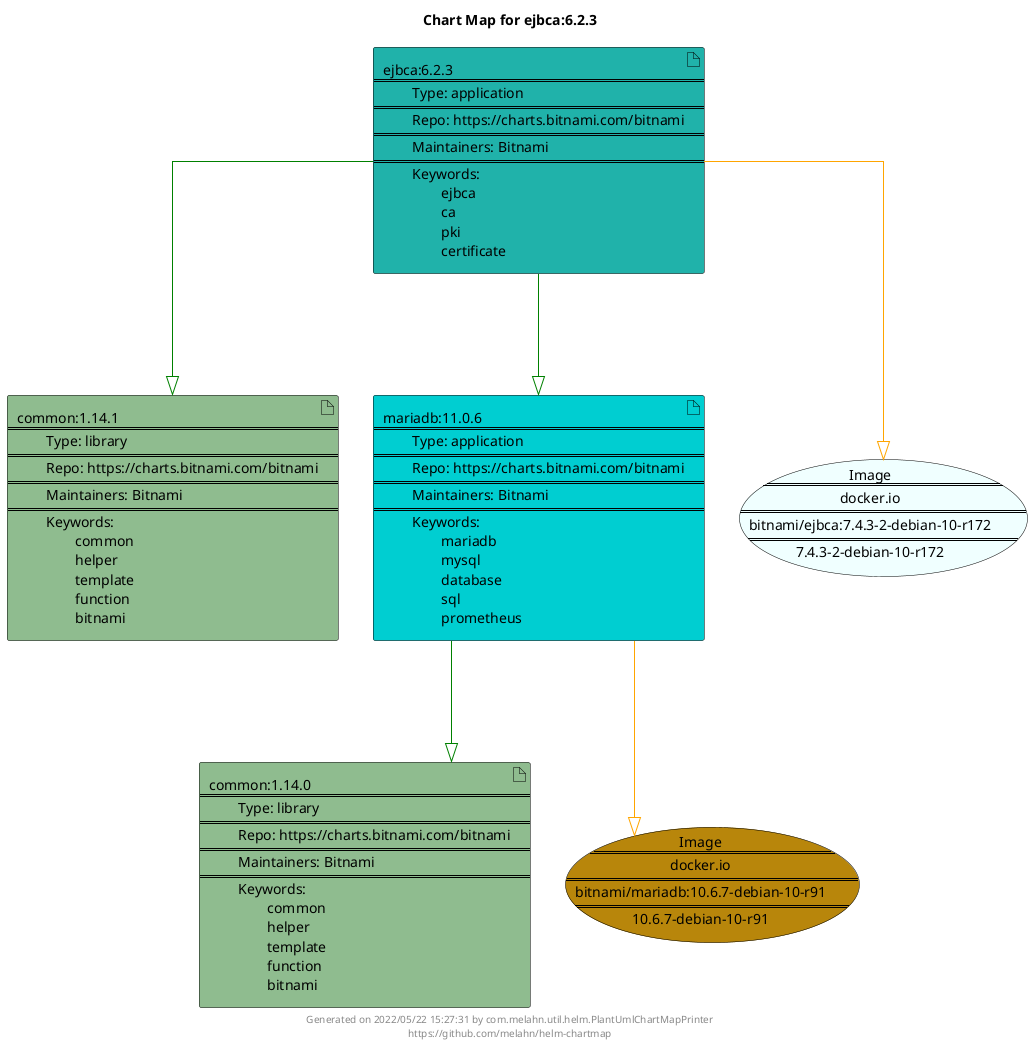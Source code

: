 @startuml
skinparam linetype ortho
skinparam backgroundColor white
skinparam usecaseBorderColor black
skinparam usecaseArrowColor LightSlateGray
skinparam artifactBorderColor black
skinparam artifactArrowColor LightSlateGray

title Chart Map for ejbca:6.2.3

'There are 4 referenced Helm Charts
artifact "common:1.14.0\n====\n\tType: library\n====\n\tRepo: https://charts.bitnami.com/bitnami\n====\n\tMaintainers: Bitnami\n====\n\tKeywords: \n\t\tcommon\n\t\thelper\n\t\ttemplate\n\t\tfunction\n\t\tbitnami" as common_1_14_0 #DarkSeaGreen
artifact "ejbca:6.2.3\n====\n\tType: application\n====\n\tRepo: https://charts.bitnami.com/bitnami\n====\n\tMaintainers: Bitnami\n====\n\tKeywords: \n\t\tejbca\n\t\tca\n\t\tpki\n\t\tcertificate" as ejbca_6_2_3 #LightSeaGreen
artifact "common:1.14.1\n====\n\tType: library\n====\n\tRepo: https://charts.bitnami.com/bitnami\n====\n\tMaintainers: Bitnami\n====\n\tKeywords: \n\t\tcommon\n\t\thelper\n\t\ttemplate\n\t\tfunction\n\t\tbitnami" as common_1_14_1 #DarkSeaGreen
artifact "mariadb:11.0.6\n====\n\tType: application\n====\n\tRepo: https://charts.bitnami.com/bitnami\n====\n\tMaintainers: Bitnami\n====\n\tKeywords: \n\t\tmariadb\n\t\tmysql\n\t\tdatabase\n\t\tsql\n\t\tprometheus" as mariadb_11_0_6 #DarkTurquoise

'There are 2 referenced Docker Images
usecase "Image\n====\ndocker.io\n====\nbitnami/ejbca:7.4.3-2-debian-10-r172\n====\n7.4.3-2-debian-10-r172" as docker_io_bitnami_ejbca_7_4_3_2_debian_10_r172 #Azure
usecase "Image\n====\ndocker.io\n====\nbitnami/mariadb:10.6.7-debian-10-r91\n====\n10.6.7-debian-10-r91" as docker_io_bitnami_mariadb_10_6_7_debian_10_r91 #DarkGoldenRod

'Chart Dependencies
ejbca_6_2_3--[#green]-|>common_1_14_1
ejbca_6_2_3--[#green]-|>mariadb_11_0_6
mariadb_11_0_6--[#green]-|>common_1_14_0
ejbca_6_2_3--[#orange]-|>docker_io_bitnami_ejbca_7_4_3_2_debian_10_r172
mariadb_11_0_6--[#orange]-|>docker_io_bitnami_mariadb_10_6_7_debian_10_r91

center footer Generated on 2022/05/22 15:27:31 by com.melahn.util.helm.PlantUmlChartMapPrinter\nhttps://github.com/melahn/helm-chartmap
@enduml
